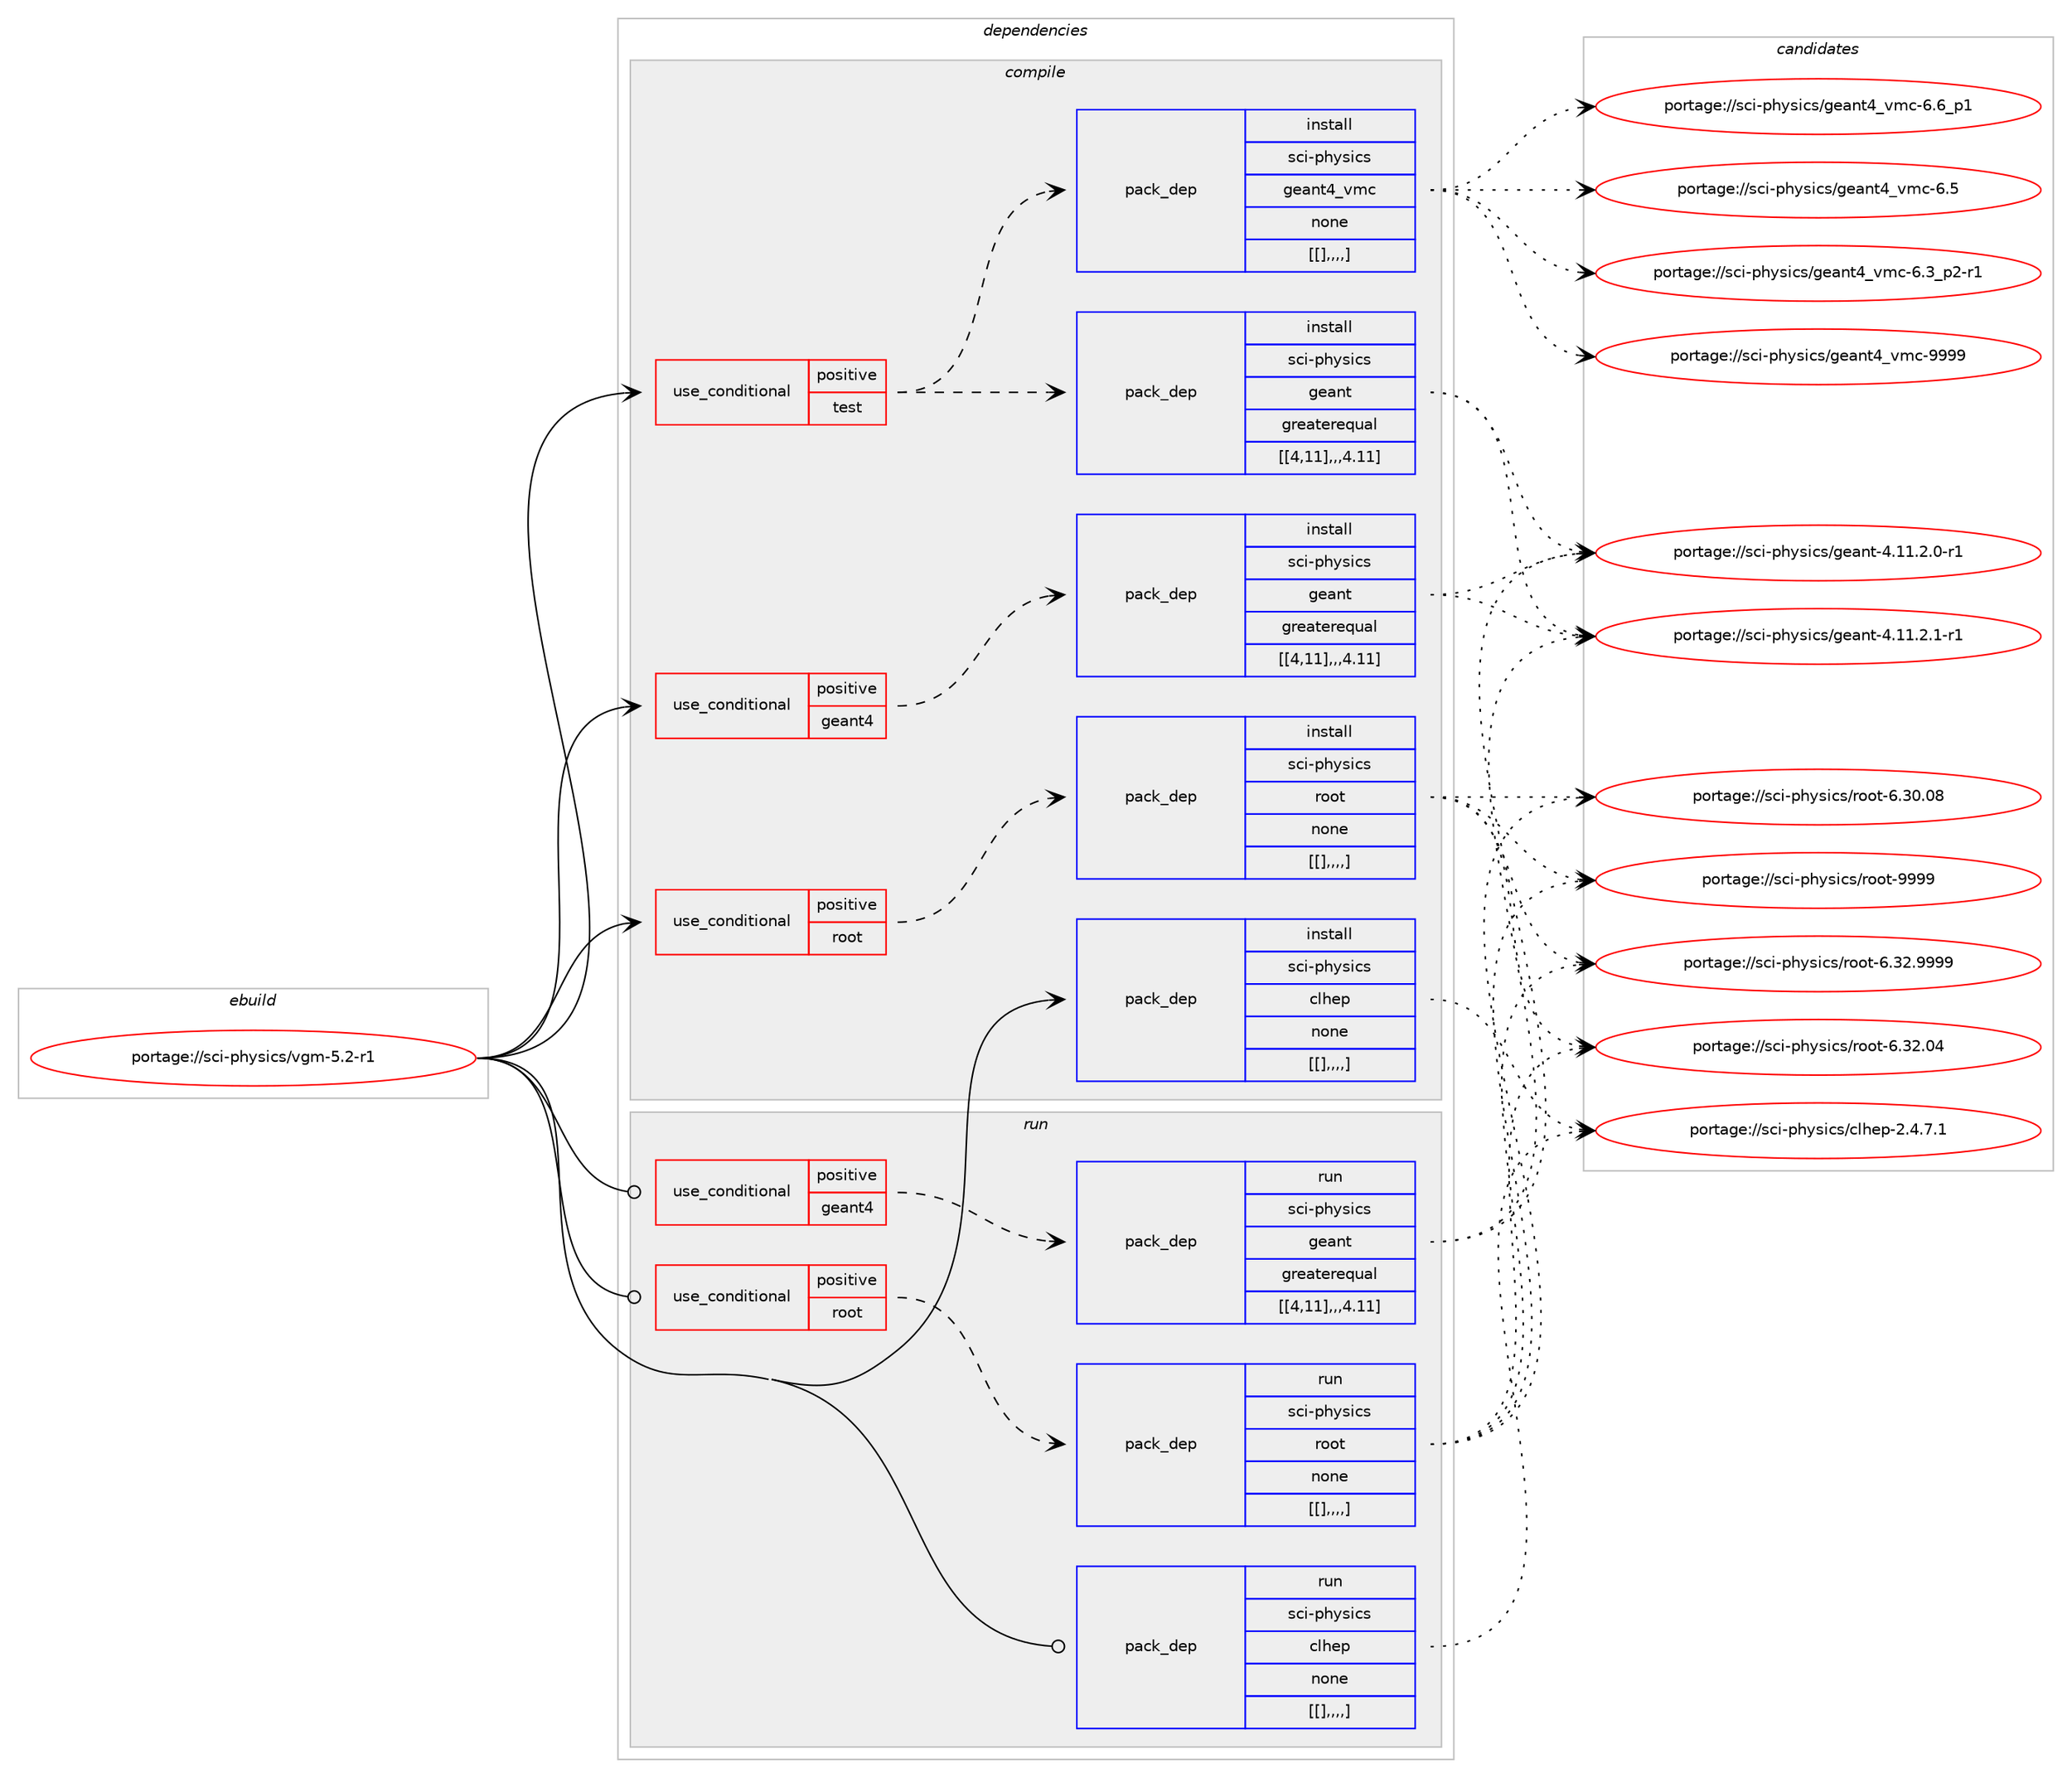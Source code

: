 digraph prolog {

# *************
# Graph options
# *************

newrank=true;
concentrate=true;
compound=true;
graph [rankdir=LR,fontname=Helvetica,fontsize=10,ranksep=1.5];#, ranksep=2.5, nodesep=0.2];
edge  [arrowhead=vee];
node  [fontname=Helvetica,fontsize=10];

# **********
# The ebuild
# **********

subgraph cluster_leftcol {
color=gray;
label=<<i>ebuild</i>>;
id [label="portage://sci-physics/vgm-5.2-r1", color=red, width=4, href="../sci-physics/vgm-5.2-r1.svg"];
}

# ****************
# The dependencies
# ****************

subgraph cluster_midcol {
color=gray;
label=<<i>dependencies</i>>;
subgraph cluster_compile {
fillcolor="#eeeeee";
style=filled;
label=<<i>compile</i>>;
subgraph cond113620 {
dependency428646 [label=<<TABLE BORDER="0" CELLBORDER="1" CELLSPACING="0" CELLPADDING="4"><TR><TD ROWSPAN="3" CELLPADDING="10">use_conditional</TD></TR><TR><TD>positive</TD></TR><TR><TD>geant4</TD></TR></TABLE>>, shape=none, color=red];
subgraph pack311979 {
dependency428647 [label=<<TABLE BORDER="0" CELLBORDER="1" CELLSPACING="0" CELLPADDING="4" WIDTH="220"><TR><TD ROWSPAN="6" CELLPADDING="30">pack_dep</TD></TR><TR><TD WIDTH="110">install</TD></TR><TR><TD>sci-physics</TD></TR><TR><TD>geant</TD></TR><TR><TD>greaterequal</TD></TR><TR><TD>[[4,11],,,4.11]</TD></TR></TABLE>>, shape=none, color=blue];
}
dependency428646:e -> dependency428647:w [weight=20,style="dashed",arrowhead="vee"];
}
id:e -> dependency428646:w [weight=20,style="solid",arrowhead="vee"];
subgraph cond113621 {
dependency428648 [label=<<TABLE BORDER="0" CELLBORDER="1" CELLSPACING="0" CELLPADDING="4"><TR><TD ROWSPAN="3" CELLPADDING="10">use_conditional</TD></TR><TR><TD>positive</TD></TR><TR><TD>root</TD></TR></TABLE>>, shape=none, color=red];
subgraph pack311980 {
dependency428649 [label=<<TABLE BORDER="0" CELLBORDER="1" CELLSPACING="0" CELLPADDING="4" WIDTH="220"><TR><TD ROWSPAN="6" CELLPADDING="30">pack_dep</TD></TR><TR><TD WIDTH="110">install</TD></TR><TR><TD>sci-physics</TD></TR><TR><TD>root</TD></TR><TR><TD>none</TD></TR><TR><TD>[[],,,,]</TD></TR></TABLE>>, shape=none, color=blue];
}
dependency428648:e -> dependency428649:w [weight=20,style="dashed",arrowhead="vee"];
}
id:e -> dependency428648:w [weight=20,style="solid",arrowhead="vee"];
subgraph cond113622 {
dependency428650 [label=<<TABLE BORDER="0" CELLBORDER="1" CELLSPACING="0" CELLPADDING="4"><TR><TD ROWSPAN="3" CELLPADDING="10">use_conditional</TD></TR><TR><TD>positive</TD></TR><TR><TD>test</TD></TR></TABLE>>, shape=none, color=red];
subgraph pack311981 {
dependency428651 [label=<<TABLE BORDER="0" CELLBORDER="1" CELLSPACING="0" CELLPADDING="4" WIDTH="220"><TR><TD ROWSPAN="6" CELLPADDING="30">pack_dep</TD></TR><TR><TD WIDTH="110">install</TD></TR><TR><TD>sci-physics</TD></TR><TR><TD>geant</TD></TR><TR><TD>greaterequal</TD></TR><TR><TD>[[4,11],,,4.11]</TD></TR></TABLE>>, shape=none, color=blue];
}
dependency428650:e -> dependency428651:w [weight=20,style="dashed",arrowhead="vee"];
subgraph pack311982 {
dependency428652 [label=<<TABLE BORDER="0" CELLBORDER="1" CELLSPACING="0" CELLPADDING="4" WIDTH="220"><TR><TD ROWSPAN="6" CELLPADDING="30">pack_dep</TD></TR><TR><TD WIDTH="110">install</TD></TR><TR><TD>sci-physics</TD></TR><TR><TD>geant4_vmc</TD></TR><TR><TD>none</TD></TR><TR><TD>[[],,,,]</TD></TR></TABLE>>, shape=none, color=blue];
}
dependency428650:e -> dependency428652:w [weight=20,style="dashed",arrowhead="vee"];
}
id:e -> dependency428650:w [weight=20,style="solid",arrowhead="vee"];
subgraph pack311983 {
dependency428653 [label=<<TABLE BORDER="0" CELLBORDER="1" CELLSPACING="0" CELLPADDING="4" WIDTH="220"><TR><TD ROWSPAN="6" CELLPADDING="30">pack_dep</TD></TR><TR><TD WIDTH="110">install</TD></TR><TR><TD>sci-physics</TD></TR><TR><TD>clhep</TD></TR><TR><TD>none</TD></TR><TR><TD>[[],,,,]</TD></TR></TABLE>>, shape=none, color=blue];
}
id:e -> dependency428653:w [weight=20,style="solid",arrowhead="vee"];
}
subgraph cluster_compileandrun {
fillcolor="#eeeeee";
style=filled;
label=<<i>compile and run</i>>;
}
subgraph cluster_run {
fillcolor="#eeeeee";
style=filled;
label=<<i>run</i>>;
subgraph cond113623 {
dependency428654 [label=<<TABLE BORDER="0" CELLBORDER="1" CELLSPACING="0" CELLPADDING="4"><TR><TD ROWSPAN="3" CELLPADDING="10">use_conditional</TD></TR><TR><TD>positive</TD></TR><TR><TD>geant4</TD></TR></TABLE>>, shape=none, color=red];
subgraph pack311984 {
dependency428655 [label=<<TABLE BORDER="0" CELLBORDER="1" CELLSPACING="0" CELLPADDING="4" WIDTH="220"><TR><TD ROWSPAN="6" CELLPADDING="30">pack_dep</TD></TR><TR><TD WIDTH="110">run</TD></TR><TR><TD>sci-physics</TD></TR><TR><TD>geant</TD></TR><TR><TD>greaterequal</TD></TR><TR><TD>[[4,11],,,4.11]</TD></TR></TABLE>>, shape=none, color=blue];
}
dependency428654:e -> dependency428655:w [weight=20,style="dashed",arrowhead="vee"];
}
id:e -> dependency428654:w [weight=20,style="solid",arrowhead="odot"];
subgraph cond113624 {
dependency428656 [label=<<TABLE BORDER="0" CELLBORDER="1" CELLSPACING="0" CELLPADDING="4"><TR><TD ROWSPAN="3" CELLPADDING="10">use_conditional</TD></TR><TR><TD>positive</TD></TR><TR><TD>root</TD></TR></TABLE>>, shape=none, color=red];
subgraph pack311985 {
dependency428657 [label=<<TABLE BORDER="0" CELLBORDER="1" CELLSPACING="0" CELLPADDING="4" WIDTH="220"><TR><TD ROWSPAN="6" CELLPADDING="30">pack_dep</TD></TR><TR><TD WIDTH="110">run</TD></TR><TR><TD>sci-physics</TD></TR><TR><TD>root</TD></TR><TR><TD>none</TD></TR><TR><TD>[[],,,,]</TD></TR></TABLE>>, shape=none, color=blue];
}
dependency428656:e -> dependency428657:w [weight=20,style="dashed",arrowhead="vee"];
}
id:e -> dependency428656:w [weight=20,style="solid",arrowhead="odot"];
subgraph pack311986 {
dependency428658 [label=<<TABLE BORDER="0" CELLBORDER="1" CELLSPACING="0" CELLPADDING="4" WIDTH="220"><TR><TD ROWSPAN="6" CELLPADDING="30">pack_dep</TD></TR><TR><TD WIDTH="110">run</TD></TR><TR><TD>sci-physics</TD></TR><TR><TD>clhep</TD></TR><TR><TD>none</TD></TR><TR><TD>[[],,,,]</TD></TR></TABLE>>, shape=none, color=blue];
}
id:e -> dependency428658:w [weight=20,style="solid",arrowhead="odot"];
}
}

# **************
# The candidates
# **************

subgraph cluster_choices {
rank=same;
color=gray;
label=<<i>candidates</i>>;

subgraph choice311979 {
color=black;
nodesep=1;
choice11599105451121041211151059911547103101971101164552464949465046494511449 [label="portage://sci-physics/geant-4.11.2.1-r1", color=red, width=4,href="../sci-physics/geant-4.11.2.1-r1.svg"];
choice11599105451121041211151059911547103101971101164552464949465046484511449 [label="portage://sci-physics/geant-4.11.2.0-r1", color=red, width=4,href="../sci-physics/geant-4.11.2.0-r1.svg"];
dependency428647:e -> choice11599105451121041211151059911547103101971101164552464949465046494511449:w [style=dotted,weight="100"];
dependency428647:e -> choice11599105451121041211151059911547103101971101164552464949465046484511449:w [style=dotted,weight="100"];
}
subgraph choice311980 {
color=black;
nodesep=1;
choice115991054511210412111510599115471141111111164557575757 [label="portage://sci-physics/root-9999", color=red, width=4,href="../sci-physics/root-9999.svg"];
choice1159910545112104121115105991154711411111111645544651504657575757 [label="portage://sci-physics/root-6.32.9999", color=red, width=4,href="../sci-physics/root-6.32.9999.svg"];
choice115991054511210412111510599115471141111111164554465150464852 [label="portage://sci-physics/root-6.32.04", color=red, width=4,href="../sci-physics/root-6.32.04.svg"];
choice115991054511210412111510599115471141111111164554465148464856 [label="portage://sci-physics/root-6.30.08", color=red, width=4,href="../sci-physics/root-6.30.08.svg"];
dependency428649:e -> choice115991054511210412111510599115471141111111164557575757:w [style=dotted,weight="100"];
dependency428649:e -> choice1159910545112104121115105991154711411111111645544651504657575757:w [style=dotted,weight="100"];
dependency428649:e -> choice115991054511210412111510599115471141111111164554465150464852:w [style=dotted,weight="100"];
dependency428649:e -> choice115991054511210412111510599115471141111111164554465148464856:w [style=dotted,weight="100"];
}
subgraph choice311981 {
color=black;
nodesep=1;
choice11599105451121041211151059911547103101971101164552464949465046494511449 [label="portage://sci-physics/geant-4.11.2.1-r1", color=red, width=4,href="../sci-physics/geant-4.11.2.1-r1.svg"];
choice11599105451121041211151059911547103101971101164552464949465046484511449 [label="portage://sci-physics/geant-4.11.2.0-r1", color=red, width=4,href="../sci-physics/geant-4.11.2.0-r1.svg"];
dependency428651:e -> choice11599105451121041211151059911547103101971101164552464949465046494511449:w [style=dotted,weight="100"];
dependency428651:e -> choice11599105451121041211151059911547103101971101164552464949465046484511449:w [style=dotted,weight="100"];
}
subgraph choice311982 {
color=black;
nodesep=1;
choice11599105451121041211151059911547103101971101165295118109994557575757 [label="portage://sci-physics/geant4_vmc-9999", color=red, width=4,href="../sci-physics/geant4_vmc-9999.svg"];
choice1159910545112104121115105991154710310197110116529511810999455446549511249 [label="portage://sci-physics/geant4_vmc-6.6_p1", color=red, width=4,href="../sci-physics/geant4_vmc-6.6_p1.svg"];
choice115991054511210412111510599115471031019711011652951181099945544653 [label="portage://sci-physics/geant4_vmc-6.5", color=red, width=4,href="../sci-physics/geant4_vmc-6.5.svg"];
choice11599105451121041211151059911547103101971101165295118109994554465195112504511449 [label="portage://sci-physics/geant4_vmc-6.3_p2-r1", color=red, width=4,href="../sci-physics/geant4_vmc-6.3_p2-r1.svg"];
dependency428652:e -> choice11599105451121041211151059911547103101971101165295118109994557575757:w [style=dotted,weight="100"];
dependency428652:e -> choice1159910545112104121115105991154710310197110116529511810999455446549511249:w [style=dotted,weight="100"];
dependency428652:e -> choice115991054511210412111510599115471031019711011652951181099945544653:w [style=dotted,weight="100"];
dependency428652:e -> choice11599105451121041211151059911547103101971101165295118109994554465195112504511449:w [style=dotted,weight="100"];
}
subgraph choice311983 {
color=black;
nodesep=1;
choice11599105451121041211151059911547991081041011124550465246554649 [label="portage://sci-physics/clhep-2.4.7.1", color=red, width=4,href="../sci-physics/clhep-2.4.7.1.svg"];
dependency428653:e -> choice11599105451121041211151059911547991081041011124550465246554649:w [style=dotted,weight="100"];
}
subgraph choice311984 {
color=black;
nodesep=1;
choice11599105451121041211151059911547103101971101164552464949465046494511449 [label="portage://sci-physics/geant-4.11.2.1-r1", color=red, width=4,href="../sci-physics/geant-4.11.2.1-r1.svg"];
choice11599105451121041211151059911547103101971101164552464949465046484511449 [label="portage://sci-physics/geant-4.11.2.0-r1", color=red, width=4,href="../sci-physics/geant-4.11.2.0-r1.svg"];
dependency428655:e -> choice11599105451121041211151059911547103101971101164552464949465046494511449:w [style=dotted,weight="100"];
dependency428655:e -> choice11599105451121041211151059911547103101971101164552464949465046484511449:w [style=dotted,weight="100"];
}
subgraph choice311985 {
color=black;
nodesep=1;
choice115991054511210412111510599115471141111111164557575757 [label="portage://sci-physics/root-9999", color=red, width=4,href="../sci-physics/root-9999.svg"];
choice1159910545112104121115105991154711411111111645544651504657575757 [label="portage://sci-physics/root-6.32.9999", color=red, width=4,href="../sci-physics/root-6.32.9999.svg"];
choice115991054511210412111510599115471141111111164554465150464852 [label="portage://sci-physics/root-6.32.04", color=red, width=4,href="../sci-physics/root-6.32.04.svg"];
choice115991054511210412111510599115471141111111164554465148464856 [label="portage://sci-physics/root-6.30.08", color=red, width=4,href="../sci-physics/root-6.30.08.svg"];
dependency428657:e -> choice115991054511210412111510599115471141111111164557575757:w [style=dotted,weight="100"];
dependency428657:e -> choice1159910545112104121115105991154711411111111645544651504657575757:w [style=dotted,weight="100"];
dependency428657:e -> choice115991054511210412111510599115471141111111164554465150464852:w [style=dotted,weight="100"];
dependency428657:e -> choice115991054511210412111510599115471141111111164554465148464856:w [style=dotted,weight="100"];
}
subgraph choice311986 {
color=black;
nodesep=1;
choice11599105451121041211151059911547991081041011124550465246554649 [label="portage://sci-physics/clhep-2.4.7.1", color=red, width=4,href="../sci-physics/clhep-2.4.7.1.svg"];
dependency428658:e -> choice11599105451121041211151059911547991081041011124550465246554649:w [style=dotted,weight="100"];
}
}

}
